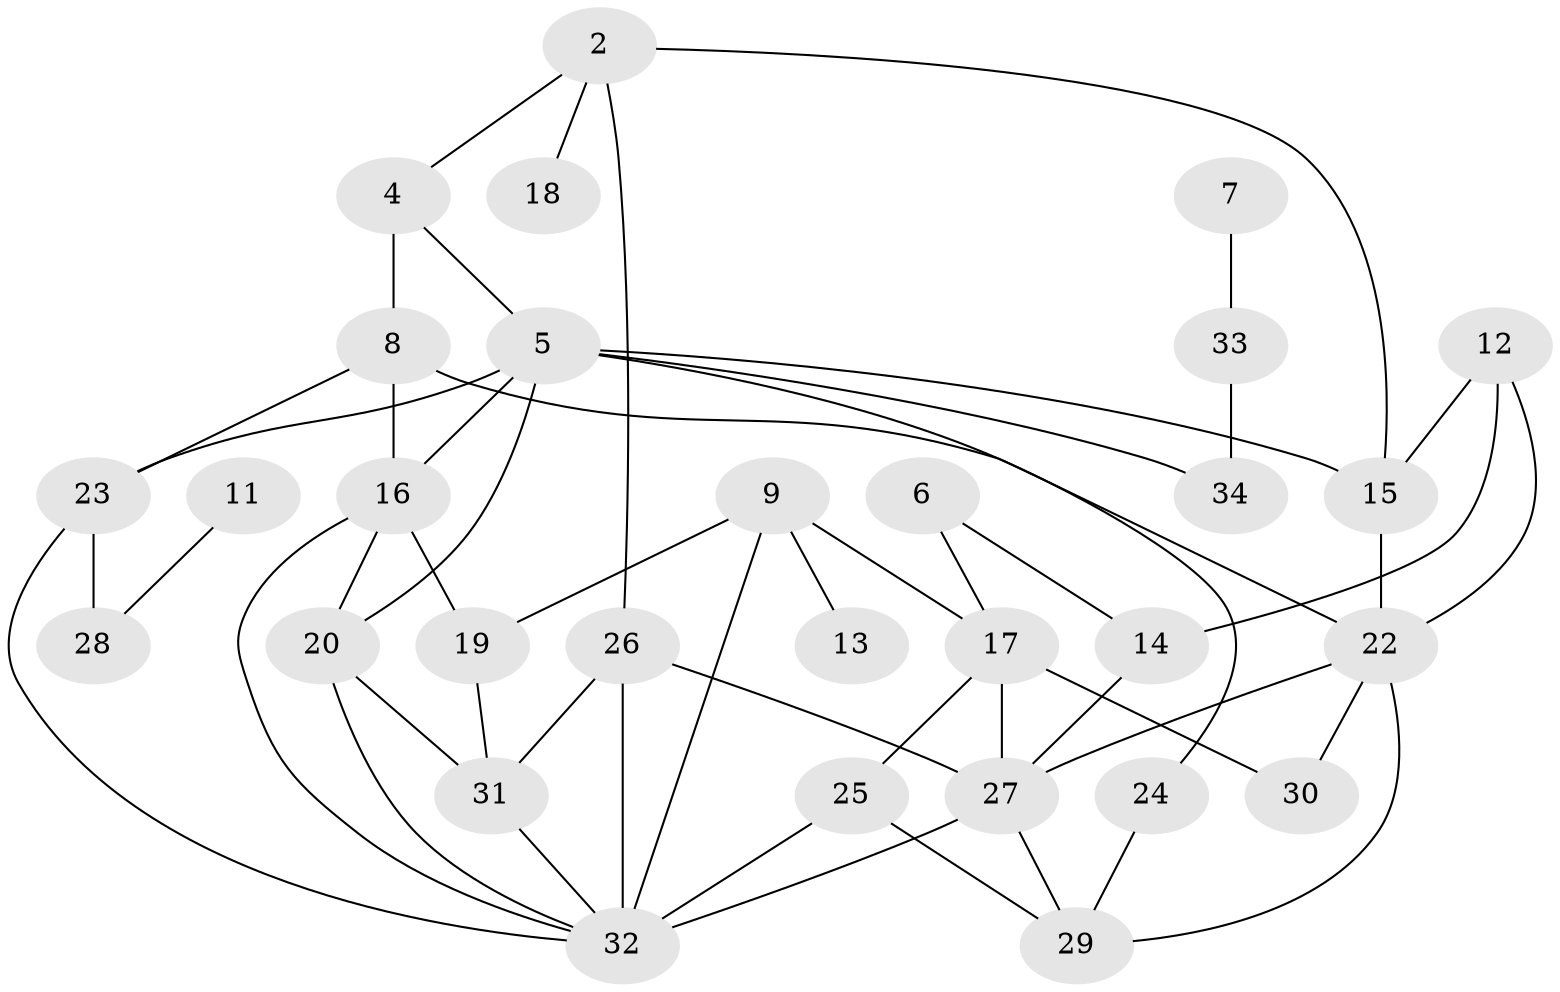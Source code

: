 // original degree distribution, {1: 0.17391304347826086, 3: 0.2028985507246377, 2: 0.2608695652173913, 4: 0.2028985507246377, 5: 0.07246376811594203, 0: 0.057971014492753624, 7: 0.014492753623188406, 6: 0.014492753623188406}
// Generated by graph-tools (version 1.1) at 2025/00/03/09/25 03:00:51]
// undirected, 30 vertices, 52 edges
graph export_dot {
graph [start="1"]
  node [color=gray90,style=filled];
  2;
  4;
  5;
  6;
  7;
  8;
  9;
  11;
  12;
  13;
  14;
  15;
  16;
  17;
  18;
  19;
  20;
  22;
  23;
  24;
  25;
  26;
  27;
  28;
  29;
  30;
  31;
  32;
  33;
  34;
  2 -- 4 [weight=1.0];
  2 -- 15 [weight=1.0];
  2 -- 18 [weight=1.0];
  2 -- 26 [weight=1.0];
  4 -- 5 [weight=1.0];
  4 -- 8 [weight=1.0];
  5 -- 15 [weight=2.0];
  5 -- 16 [weight=1.0];
  5 -- 20 [weight=1.0];
  5 -- 23 [weight=1.0];
  5 -- 24 [weight=1.0];
  5 -- 34 [weight=1.0];
  6 -- 14 [weight=1.0];
  6 -- 17 [weight=2.0];
  7 -- 33 [weight=1.0];
  8 -- 16 [weight=2.0];
  8 -- 22 [weight=1.0];
  8 -- 23 [weight=1.0];
  9 -- 13 [weight=1.0];
  9 -- 17 [weight=1.0];
  9 -- 19 [weight=1.0];
  9 -- 32 [weight=1.0];
  11 -- 28 [weight=1.0];
  12 -- 14 [weight=1.0];
  12 -- 15 [weight=1.0];
  12 -- 22 [weight=1.0];
  14 -- 27 [weight=2.0];
  15 -- 22 [weight=1.0];
  16 -- 19 [weight=1.0];
  16 -- 20 [weight=2.0];
  16 -- 32 [weight=1.0];
  17 -- 25 [weight=1.0];
  17 -- 27 [weight=1.0];
  17 -- 30 [weight=1.0];
  19 -- 31 [weight=1.0];
  20 -- 31 [weight=1.0];
  20 -- 32 [weight=1.0];
  22 -- 27 [weight=1.0];
  22 -- 29 [weight=1.0];
  22 -- 30 [weight=1.0];
  23 -- 28 [weight=1.0];
  23 -- 32 [weight=1.0];
  24 -- 29 [weight=1.0];
  25 -- 29 [weight=1.0];
  25 -- 32 [weight=1.0];
  26 -- 27 [weight=1.0];
  26 -- 31 [weight=1.0];
  26 -- 32 [weight=1.0];
  27 -- 29 [weight=1.0];
  27 -- 32 [weight=2.0];
  31 -- 32 [weight=1.0];
  33 -- 34 [weight=1.0];
}

